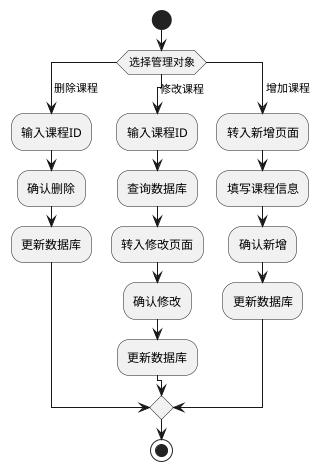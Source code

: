 @startuml
start
switch (选择管理对象)
case ( 删除课程 )
  :输入课程ID;
  :确认删除;
  :更新数据库;
case ( 修改课程 )
  :输入课程ID;
  :查询数据库;
  :转入修改页面;
  :确认修改;
  :更新数据库;
case ( 增加课程 )
  :转入新增页面;
  :填写课程信息;
  :确认新增;
  :更新数据库;
endswitch
stop
@enduml
